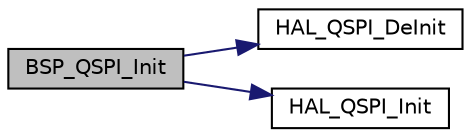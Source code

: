digraph "BSP_QSPI_Init"
{
  edge [fontname="Helvetica",fontsize="10",labelfontname="Helvetica",labelfontsize="10"];
  node [fontname="Helvetica",fontsize="10",shape=record];
  rankdir="LR";
  Node13 [label="BSP_QSPI_Init",height=0.2,width=0.4,color="black", fillcolor="grey75", style="filled", fontcolor="black"];
  Node13 -> Node14 [color="midnightblue",fontsize="10",style="solid",fontname="Helvetica"];
  Node14 [label="HAL_QSPI_DeInit",height=0.2,width=0.4,color="black", fillcolor="white", style="filled",URL="$group___q_s_p_i___exported___functions___group1.html#gab96517c5b1e1b6bf74ad60fe5026cfd2"];
  Node13 -> Node15 [color="midnightblue",fontsize="10",style="solid",fontname="Helvetica"];
  Node15 [label="HAL_QSPI_Init",height=0.2,width=0.4,color="black", fillcolor="white", style="filled",URL="$group___q_s_p_i___exported___functions___group1.html#ga28f82dc9fcdbf535451c82852b2802f4"];
}
